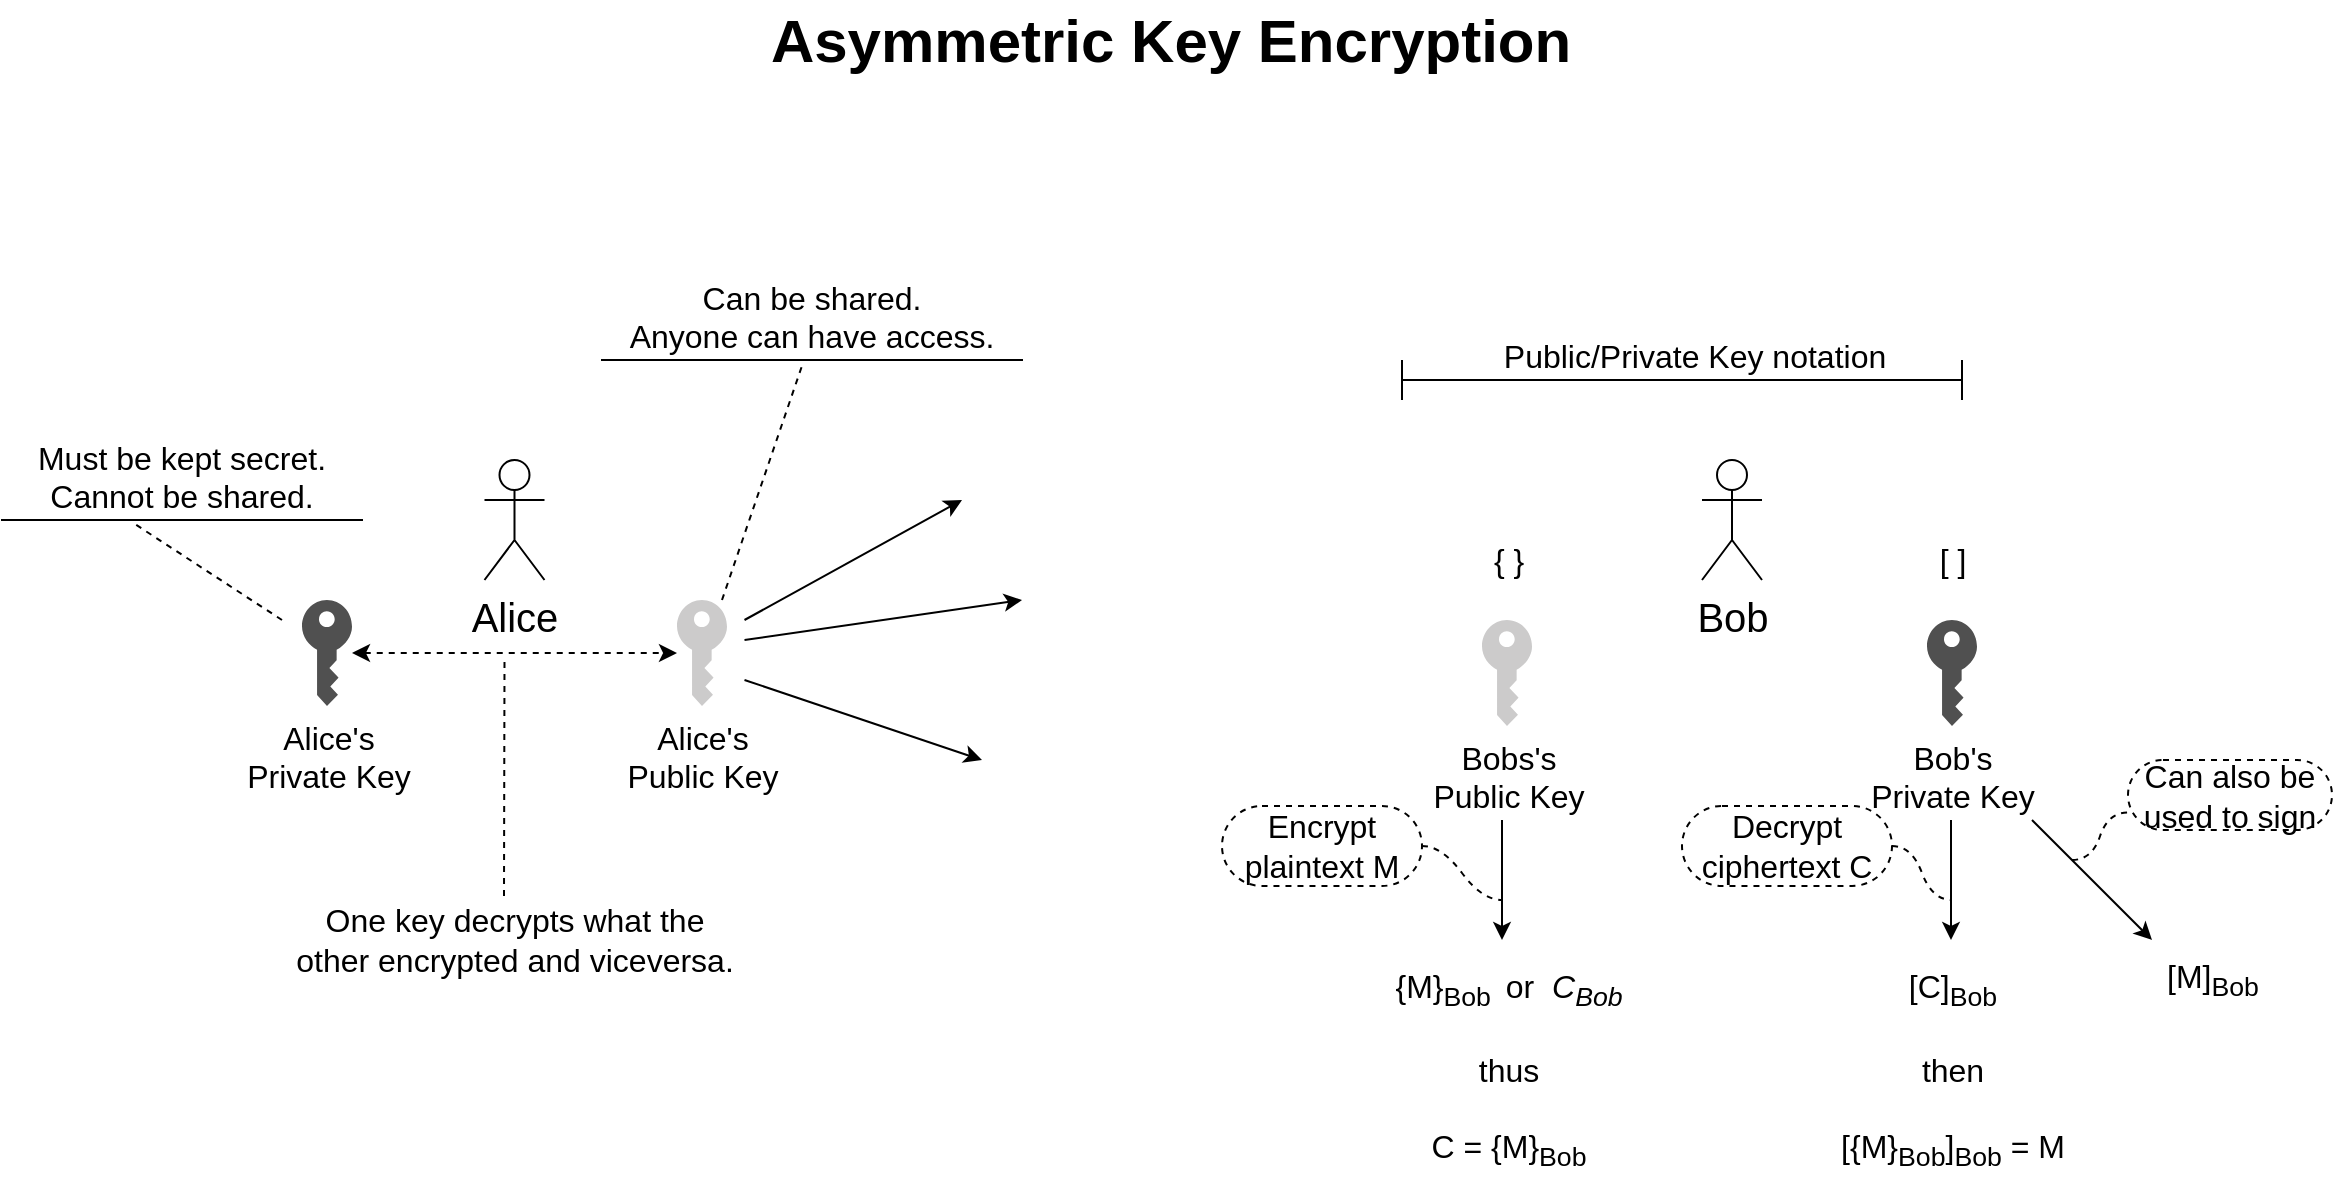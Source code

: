 <mxfile version="12.5.6" type="github">
  <diagram id="khd9lnCYYnj1bPslRRlo" name="Page-1">
    <mxGraphModel dx="1422" dy="794" grid="1" gridSize="10" guides="1" tooltips="1" connect="1" arrows="1" fold="1" page="1" pageScale="1" pageWidth="1169" pageHeight="827" math="0" shadow="0">
      <root>
        <mxCell id="0"/>
        <mxCell id="1" parent="0"/>
        <mxCell id="NfAX3kgdvOGdTsWDPBUL-1" value="Asymmetric Key Encryption" style="text;html=1;align=center;verticalAlign=middle;resizable=0;points=[];autosize=1;fontSize=30;fontStyle=1" vertex="1" parent="1">
          <mxGeometry x="374" y="10" width="420" height="40" as="geometry"/>
        </mxCell>
        <mxCell id="NfAX3kgdvOGdTsWDPBUL-2" value="Alice" style="shape=umlActor;verticalLabelPosition=bottom;labelBackgroundColor=#ffffff;verticalAlign=top;html=1;outlineConnect=0;fontSize=20;" vertex="1" parent="1">
          <mxGeometry x="241.25" y="240" width="30" height="60" as="geometry"/>
        </mxCell>
        <mxCell id="NfAX3kgdvOGdTsWDPBUL-4" value="Bob" style="shape=umlActor;verticalLabelPosition=bottom;labelBackgroundColor=#ffffff;verticalAlign=top;html=1;outlineConnect=0;fontSize=20;" vertex="1" parent="1">
          <mxGeometry x="850" y="240" width="30" height="60" as="geometry"/>
        </mxCell>
        <mxCell id="NfAX3kgdvOGdTsWDPBUL-12" value="Alice&#39;s&lt;br style=&quot;font-size: 16px;&quot;&gt;Private Key" style="pointerEvents=1;shadow=0;dashed=0;html=1;strokeColor=none;fillColor=#505050;labelPosition=center;verticalLabelPosition=bottom;verticalAlign=top;outlineConnect=0;align=center;shape=mxgraph.office.security.key_permissions;fontSize=16;" vertex="1" parent="1">
          <mxGeometry x="150" y="310" width="25" height="53" as="geometry"/>
        </mxCell>
        <mxCell id="NfAX3kgdvOGdTsWDPBUL-13" value="Alice&#39;s&lt;br style=&quot;font-size: 16px;&quot;&gt;Public Key" style="pointerEvents=1;shadow=0;dashed=0;html=1;strokeColor=none;labelPosition=center;verticalLabelPosition=bottom;verticalAlign=top;outlineConnect=0;align=center;shape=mxgraph.office.security.key_permissions;fillColor=#CCCBCB;fontSize=16;" vertex="1" parent="1">
          <mxGeometry x="337.5" y="310" width="25" height="53" as="geometry"/>
        </mxCell>
        <mxCell id="NfAX3kgdvOGdTsWDPBUL-16" value="Bob&#39;s&lt;br style=&quot;font-size: 16px&quot;&gt;Private Key" style="pointerEvents=1;shadow=0;dashed=0;html=1;strokeColor=none;fillColor=#505050;labelPosition=center;verticalLabelPosition=bottom;verticalAlign=top;outlineConnect=0;align=center;shape=mxgraph.office.security.key_permissions;fontSize=16;" vertex="1" parent="1">
          <mxGeometry x="962.5" y="320" width="25" height="53" as="geometry"/>
        </mxCell>
        <mxCell id="NfAX3kgdvOGdTsWDPBUL-17" value="Bobs&#39;s&lt;br style=&quot;font-size: 16px&quot;&gt;Public Key" style="pointerEvents=1;shadow=0;dashed=0;html=1;strokeColor=none;labelPosition=center;verticalLabelPosition=bottom;verticalAlign=top;outlineConnect=0;align=center;shape=mxgraph.office.security.key_permissions;fillColor=#CCCBCB;fontSize=16;" vertex="1" parent="1">
          <mxGeometry x="740" y="320" width="25" height="53" as="geometry"/>
        </mxCell>
        <mxCell id="NfAX3kgdvOGdTsWDPBUL-25" value="" style="endArrow=classic;startArrow=classic;html=1;fontSize=16;dashed=1;" edge="1" parent="1" source="NfAX3kgdvOGdTsWDPBUL-12" target="NfAX3kgdvOGdTsWDPBUL-13">
          <mxGeometry width="50" height="50" relative="1" as="geometry">
            <mxPoint x="231.25" y="370" as="sourcePoint"/>
            <mxPoint x="331.25" y="320" as="targetPoint"/>
          </mxGeometry>
        </mxCell>
        <mxCell id="NfAX3kgdvOGdTsWDPBUL-26" value="" style="endArrow=none;dashed=1;html=1;fontSize=16;" edge="1" parent="1">
          <mxGeometry width="50" height="50" relative="1" as="geometry">
            <mxPoint x="251" y="458" as="sourcePoint"/>
            <mxPoint x="251.25" y="340" as="targetPoint"/>
          </mxGeometry>
        </mxCell>
        <mxCell id="NfAX3kgdvOGdTsWDPBUL-27" value="One key decrypts what the &lt;br&gt;other encrypted and viceversa." style="text;html=1;align=center;verticalAlign=middle;resizable=0;points=[];autosize=1;fontSize=16;" vertex="1" parent="1">
          <mxGeometry x="141.25" y="460" width="230" height="40" as="geometry"/>
        </mxCell>
        <mxCell id="NfAX3kgdvOGdTsWDPBUL-28" value="Must be kept secret.&lt;br&gt;Cannot be shared." style="whiteSpace=wrap;html=1;shape=partialRectangle;top=0;left=0;bottom=1;right=0;points=[[0,1],[1,1]];strokeColor=#000000;fillColor=none;align=center;verticalAlign=bottom;routingCenterY=0.5;snapToPoint=1;container=1;recursiveResize=0;autosize=1;treeFolding=1;treeMoving=1;fontSize=16;" vertex="1" parent="1">
          <mxGeometry y="230" width="180" height="40" as="geometry"/>
        </mxCell>
        <mxCell id="NfAX3kgdvOGdTsWDPBUL-32" value="" style="endArrow=none;html=1;fontSize=16;entryX=0.369;entryY=1.05;entryDx=0;entryDy=0;entryPerimeter=0;dashed=1;" edge="1" parent="1" target="NfAX3kgdvOGdTsWDPBUL-28">
          <mxGeometry width="50" height="50" relative="1" as="geometry">
            <mxPoint x="140" y="320" as="sourcePoint"/>
            <mxPoint x="60" y="600" as="targetPoint"/>
          </mxGeometry>
        </mxCell>
        <mxCell id="NfAX3kgdvOGdTsWDPBUL-34" value="" style="endArrow=classic;html=1;fontSize=16;" edge="1" parent="1">
          <mxGeometry width="50" height="50" relative="1" as="geometry">
            <mxPoint x="371.25" y="330" as="sourcePoint"/>
            <mxPoint x="510" y="310" as="targetPoint"/>
          </mxGeometry>
        </mxCell>
        <mxCell id="NfAX3kgdvOGdTsWDPBUL-35" value="" style="endArrow=classic;html=1;fontSize=16;" edge="1" parent="1">
          <mxGeometry width="50" height="50" relative="1" as="geometry">
            <mxPoint x="371.25" y="320" as="sourcePoint"/>
            <mxPoint x="480" y="260" as="targetPoint"/>
          </mxGeometry>
        </mxCell>
        <mxCell id="NfAX3kgdvOGdTsWDPBUL-36" value="" style="endArrow=classic;html=1;fontSize=16;" edge="1" parent="1">
          <mxGeometry width="50" height="50" relative="1" as="geometry">
            <mxPoint x="371.25" y="350" as="sourcePoint"/>
            <mxPoint x="490" y="390" as="targetPoint"/>
          </mxGeometry>
        </mxCell>
        <mxCell id="NfAX3kgdvOGdTsWDPBUL-37" value="Can be shared.&lt;br&gt;Anyone can have access." style="whiteSpace=wrap;html=1;shape=partialRectangle;top=0;left=0;bottom=1;right=0;points=[[0,1],[1,1]];strokeColor=#000000;fillColor=none;align=center;verticalAlign=bottom;routingCenterY=0.5;snapToPoint=1;container=1;recursiveResize=0;autosize=1;treeFolding=1;treeMoving=1;fontSize=16;" vertex="1" parent="1">
          <mxGeometry x="300" y="150" width="210" height="40" as="geometry"/>
        </mxCell>
        <mxCell id="NfAX3kgdvOGdTsWDPBUL-38" value="" style="endArrow=none;dashed=1;html=1;fontSize=16;entryX=0.476;entryY=1.075;entryDx=0;entryDy=0;entryPerimeter=0;exitX=0.9;exitY=0;exitDx=0;exitDy=0;exitPerimeter=0;" edge="1" parent="1" source="NfAX3kgdvOGdTsWDPBUL-13" target="NfAX3kgdvOGdTsWDPBUL-37">
          <mxGeometry width="50" height="50" relative="1" as="geometry">
            <mxPoint x="10" y="740" as="sourcePoint"/>
            <mxPoint x="60" y="690" as="targetPoint"/>
          </mxGeometry>
        </mxCell>
        <mxCell id="NfAX3kgdvOGdTsWDPBUL-42" value="" style="shape=crossbar;whiteSpace=wrap;html=1;rounded=1;fontSize=16;" vertex="1" parent="1">
          <mxGeometry x="700" y="190" width="280" height="20" as="geometry"/>
        </mxCell>
        <mxCell id="NfAX3kgdvOGdTsWDPBUL-43" value="Public/Private Key notation" style="text;html=1;align=center;verticalAlign=middle;resizable=0;points=[];autosize=1;fontSize=16;" vertex="1" parent="1">
          <mxGeometry x="741.25" y="178" width="210" height="20" as="geometry"/>
        </mxCell>
        <mxCell id="NfAX3kgdvOGdTsWDPBUL-44" value="" style="endArrow=classic;html=1;fontSize=16;" edge="1" parent="1">
          <mxGeometry width="50" height="50" relative="1" as="geometry">
            <mxPoint x="750" y="420" as="sourcePoint"/>
            <mxPoint x="750" y="480" as="targetPoint"/>
          </mxGeometry>
        </mxCell>
        <mxCell id="NfAX3kgdvOGdTsWDPBUL-45" value="{M}&lt;sub&gt;Bob&amp;nbsp;&amp;nbsp;&lt;/sub&gt;or&amp;nbsp;&amp;nbsp;&lt;i&gt;C&lt;/i&gt;&lt;i&gt;&lt;sub&gt;Bob&lt;/sub&gt;&lt;/i&gt;&lt;br&gt;&lt;br&gt;thus&lt;br&gt;&lt;br&gt;C = {M}&lt;sub&gt;Bob&lt;/sub&gt;&lt;sub&gt;&lt;br&gt;&lt;/sub&gt;" style="text;html=1;align=center;verticalAlign=middle;resizable=0;points=[];autosize=1;fontSize=16;" vertex="1" parent="1">
          <mxGeometry x="687.5" y="490" width="130" height="110" as="geometry"/>
        </mxCell>
        <mxCell id="NfAX3kgdvOGdTsWDPBUL-47" value="" style="endArrow=classic;html=1;fontSize=16;" edge="1" parent="1">
          <mxGeometry width="50" height="50" relative="1" as="geometry">
            <mxPoint x="974.5" y="420" as="sourcePoint"/>
            <mxPoint x="974.5" y="480" as="targetPoint"/>
          </mxGeometry>
        </mxCell>
        <mxCell id="NfAX3kgdvOGdTsWDPBUL-48" value="{ }" style="text;html=1;align=center;verticalAlign=middle;resizable=0;points=[];autosize=1;fontSize=16;" vertex="1" parent="1">
          <mxGeometry x="737.5" y="280" width="30" height="20" as="geometry"/>
        </mxCell>
        <mxCell id="NfAX3kgdvOGdTsWDPBUL-49" value="[ ]" style="text;html=1;align=center;verticalAlign=middle;resizable=0;points=[];autosize=1;fontSize=16;" vertex="1" parent="1">
          <mxGeometry x="960" y="280" width="30" height="20" as="geometry"/>
        </mxCell>
        <mxCell id="NfAX3kgdvOGdTsWDPBUL-50" value="[C]&lt;sub&gt;Bob&lt;/sub&gt;&lt;br&gt;&lt;br&gt;then&lt;br&gt;&lt;br&gt;[{M}&lt;sub&gt;Bob&lt;/sub&gt;]&lt;sub&gt;Bob&lt;/sub&gt; = M" style="text;html=1;align=center;verticalAlign=middle;resizable=0;points=[];autosize=1;fontSize=16;" vertex="1" parent="1">
          <mxGeometry x="910" y="490" width="130" height="110" as="geometry"/>
        </mxCell>
        <mxCell id="NfAX3kgdvOGdTsWDPBUL-53" value="Encrypt &lt;br&gt;plaintext M" style="whiteSpace=wrap;html=1;rounded=1;arcSize=50;align=center;verticalAlign=middle;container=1;recursiveResize=0;strokeWidth=1;autosize=1;spacing=4;treeFolding=1;treeMoving=1;fontSize=16;dashed=1;" vertex="1" parent="1">
          <mxGeometry x="610" y="413" width="100" height="40" as="geometry"/>
        </mxCell>
        <mxCell id="NfAX3kgdvOGdTsWDPBUL-54" value="" style="edgeStyle=entityRelationEdgeStyle;startArrow=none;endArrow=none;segment=10;curved=1;fontSize=16;exitX=1;exitY=0.5;exitDx=0;exitDy=0;dashed=1;" edge="1" parent="1" source="NfAX3kgdvOGdTsWDPBUL-53">
          <mxGeometry relative="1" as="geometry">
            <mxPoint x="530" y="507" as="sourcePoint"/>
            <mxPoint x="750" y="460" as="targetPoint"/>
          </mxGeometry>
        </mxCell>
        <mxCell id="NfAX3kgdvOGdTsWDPBUL-55" value="Decrypt &lt;br&gt;ciphertext C" style="whiteSpace=wrap;html=1;rounded=1;arcSize=50;align=center;verticalAlign=middle;container=1;recursiveResize=0;strokeWidth=1;autosize=1;spacing=4;treeFolding=1;treeMoving=1;fontSize=16;dashed=1;" vertex="1" parent="1">
          <mxGeometry x="840" y="413" width="105" height="40" as="geometry"/>
        </mxCell>
        <mxCell id="NfAX3kgdvOGdTsWDPBUL-56" value="" style="edgeStyle=entityRelationEdgeStyle;startArrow=none;endArrow=none;segment=10;curved=1;fontSize=16;exitX=1;exitY=0.5;exitDx=0;exitDy=0;dashed=1;" edge="1" parent="1">
          <mxGeometry relative="1" as="geometry">
            <mxPoint x="945" y="433" as="sourcePoint"/>
            <mxPoint x="975" y="460" as="targetPoint"/>
          </mxGeometry>
        </mxCell>
        <mxCell id="NfAX3kgdvOGdTsWDPBUL-57" value="" style="endArrow=classic;html=1;fontSize=16;" edge="1" parent="1">
          <mxGeometry width="50" height="50" relative="1" as="geometry">
            <mxPoint x="1015" y="420" as="sourcePoint"/>
            <mxPoint x="1075" y="480" as="targetPoint"/>
          </mxGeometry>
        </mxCell>
        <mxCell id="NfAX3kgdvOGdTsWDPBUL-58" value="[M]&lt;sub&gt;Bob&lt;/sub&gt;" style="text;html=1;align=center;verticalAlign=middle;resizable=0;points=[];autosize=1;fontSize=16;" vertex="1" parent="1">
          <mxGeometry x="1075" y="485" width="60" height="30" as="geometry"/>
        </mxCell>
        <mxCell id="NfAX3kgdvOGdTsWDPBUL-59" value="Can also be&lt;br&gt;used to sign" style="whiteSpace=wrap;html=1;rounded=1;arcSize=50;align=center;verticalAlign=middle;container=1;recursiveResize=0;strokeWidth=1;autosize=1;spacing=4;treeFolding=1;treeMoving=1;fontSize=16;dashed=1;" vertex="1" parent="1">
          <mxGeometry x="1063" y="390" width="102" height="35" as="geometry"/>
        </mxCell>
        <mxCell id="NfAX3kgdvOGdTsWDPBUL-60" value="" style="edgeStyle=entityRelationEdgeStyle;startArrow=none;endArrow=none;segment=10;curved=1;fontSize=16;dashed=1;entryX=0;entryY=0.75;entryDx=0;entryDy=0;" edge="1" parent="1" target="NfAX3kgdvOGdTsWDPBUL-59">
          <mxGeometry relative="1" as="geometry">
            <mxPoint x="1035" y="440" as="sourcePoint"/>
            <mxPoint x="985" y="470" as="targetPoint"/>
          </mxGeometry>
        </mxCell>
      </root>
    </mxGraphModel>
  </diagram>
</mxfile>
